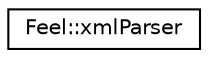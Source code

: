digraph "Graphical Class Hierarchy"
{
 // LATEX_PDF_SIZE
  edge [fontname="Helvetica",fontsize="10",labelfontname="Helvetica",labelfontsize="10"];
  node [fontname="Helvetica",fontsize="10",shape=record];
  rankdir="LR";
  Node0 [label="Feel::xmlParser",height=0.2,width=0.4,color="black", fillcolor="white", style="filled",URL="$classFeel_1_1xmlParser.html",tooltip=" "];
}
